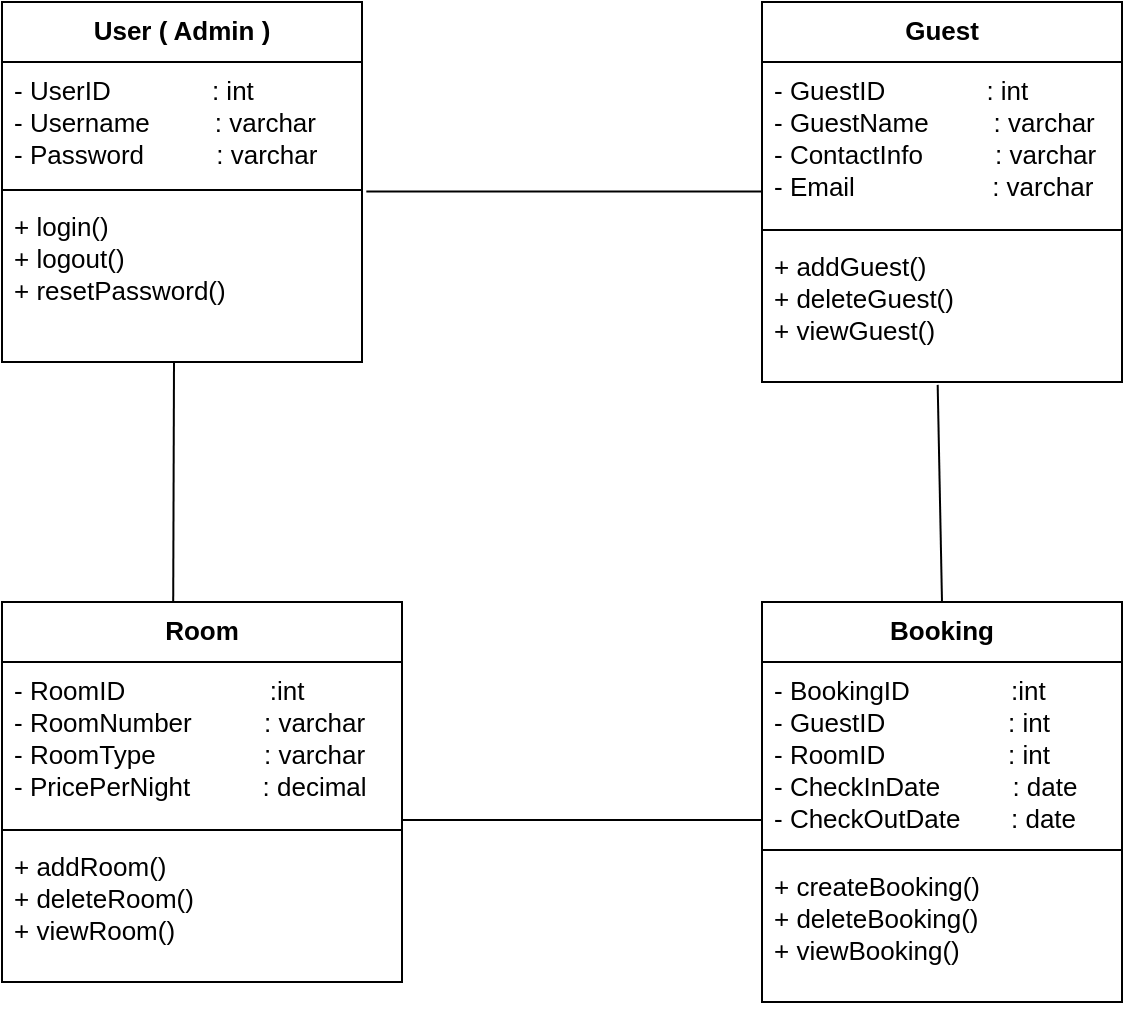 <mxfile version="20.8.16" type="device"><diagram name="Page-1" id="MYt3qWUxnQLonGbMjBaT"><mxGraphModel dx="960" dy="573" grid="1" gridSize="10" guides="1" tooltips="1" connect="1" arrows="1" fold="1" page="1" pageScale="1" pageWidth="827" pageHeight="1169" math="0" shadow="0"><root><mxCell id="0"/><mxCell id="1" parent="0"/><mxCell id="gdFY7wA_MAmuLMZA2sfT-1" value="User ( Admin )" style="swimlane;fontStyle=1;align=center;verticalAlign=top;childLayout=stackLayout;horizontal=1;startSize=30;horizontalStack=0;resizeParent=1;resizeParentMax=0;resizeLast=0;collapsible=1;marginBottom=0;fontSize=13;" vertex="1" parent="1"><mxGeometry x="80" y="90" width="180" height="180" as="geometry"/></mxCell><mxCell id="gdFY7wA_MAmuLMZA2sfT-2" value="- UserID              : int       &#10;- Username         : varchar&#10;- Password          : varchar" style="text;strokeColor=none;fillColor=none;align=left;verticalAlign=top;spacingLeft=4;spacingRight=4;overflow=hidden;rotatable=0;points=[[0,0.5],[1,0.5]];portConstraint=eastwest;fontSize=13;" vertex="1" parent="gdFY7wA_MAmuLMZA2sfT-1"><mxGeometry y="30" width="180" height="60" as="geometry"/></mxCell><mxCell id="gdFY7wA_MAmuLMZA2sfT-3" value="" style="line;strokeWidth=1;fillColor=none;align=left;verticalAlign=middle;spacingTop=-1;spacingLeft=3;spacingRight=3;rotatable=0;labelPosition=right;points=[];portConstraint=eastwest;strokeColor=inherit;fontSize=13;" vertex="1" parent="gdFY7wA_MAmuLMZA2sfT-1"><mxGeometry y="90" width="180" height="8" as="geometry"/></mxCell><mxCell id="gdFY7wA_MAmuLMZA2sfT-4" value="+ login()&#10;+ logout()&#10;+ resetPassword()" style="text;strokeColor=none;fillColor=none;align=left;verticalAlign=top;spacingLeft=4;spacingRight=4;overflow=hidden;rotatable=0;points=[[0,0.5],[1,0.5]];portConstraint=eastwest;fontSize=13;" vertex="1" parent="gdFY7wA_MAmuLMZA2sfT-1"><mxGeometry y="98" width="180" height="82" as="geometry"/></mxCell><mxCell id="gdFY7wA_MAmuLMZA2sfT-5" value="Guest" style="swimlane;fontStyle=1;align=center;verticalAlign=top;childLayout=stackLayout;horizontal=1;startSize=30;horizontalStack=0;resizeParent=1;resizeParentMax=0;resizeLast=0;collapsible=1;marginBottom=0;fontSize=13;" vertex="1" parent="1"><mxGeometry x="460" y="90" width="180" height="190" as="geometry"/></mxCell><mxCell id="gdFY7wA_MAmuLMZA2sfT-6" value="- GuestID              : int       &#10;- GuestName         : varchar&#10;- ContactInfo          : varchar&#10;- Email                   : varchar" style="text;strokeColor=none;fillColor=none;align=left;verticalAlign=top;spacingLeft=4;spacingRight=4;overflow=hidden;rotatable=0;points=[[0,0.5],[1,0.5]];portConstraint=eastwest;fontSize=13;" vertex="1" parent="gdFY7wA_MAmuLMZA2sfT-5"><mxGeometry y="30" width="180" height="80" as="geometry"/></mxCell><mxCell id="gdFY7wA_MAmuLMZA2sfT-7" value="" style="line;strokeWidth=1;fillColor=none;align=left;verticalAlign=middle;spacingTop=-1;spacingLeft=3;spacingRight=3;rotatable=0;labelPosition=right;points=[];portConstraint=eastwest;strokeColor=inherit;fontSize=13;" vertex="1" parent="gdFY7wA_MAmuLMZA2sfT-5"><mxGeometry y="110" width="180" height="8" as="geometry"/></mxCell><mxCell id="gdFY7wA_MAmuLMZA2sfT-8" value="+ addGuest()&#10;+ deleteGuest()&#10;+ viewGuest()" style="text;strokeColor=none;fillColor=none;align=left;verticalAlign=top;spacingLeft=4;spacingRight=4;overflow=hidden;rotatable=0;points=[[0,0.5],[1,0.5]];portConstraint=eastwest;fontSize=13;" vertex="1" parent="gdFY7wA_MAmuLMZA2sfT-5"><mxGeometry y="118" width="180" height="72" as="geometry"/></mxCell><mxCell id="gdFY7wA_MAmuLMZA2sfT-9" value="Room" style="swimlane;fontStyle=1;align=center;verticalAlign=top;childLayout=stackLayout;horizontal=1;startSize=30;horizontalStack=0;resizeParent=1;resizeParentMax=0;resizeLast=0;collapsible=1;marginBottom=0;fontSize=13;" vertex="1" parent="1"><mxGeometry x="80" y="390" width="200" height="190" as="geometry"/></mxCell><mxCell id="gdFY7wA_MAmuLMZA2sfT-10" value="- RoomID                    :int&#10;- RoomNumber          : varchar&#10;- RoomType               : varchar&#10;- PricePerNight          : decimal" style="text;strokeColor=none;fillColor=none;align=left;verticalAlign=top;spacingLeft=4;spacingRight=4;overflow=hidden;rotatable=0;points=[[0,0.5],[1,0.5]];portConstraint=eastwest;fontSize=13;" vertex="1" parent="gdFY7wA_MAmuLMZA2sfT-9"><mxGeometry y="30" width="200" height="80" as="geometry"/></mxCell><mxCell id="gdFY7wA_MAmuLMZA2sfT-11" value="" style="line;strokeWidth=1;fillColor=none;align=left;verticalAlign=middle;spacingTop=-1;spacingLeft=3;spacingRight=3;rotatable=0;labelPosition=right;points=[];portConstraint=eastwest;strokeColor=inherit;fontSize=13;" vertex="1" parent="gdFY7wA_MAmuLMZA2sfT-9"><mxGeometry y="110" width="200" height="8" as="geometry"/></mxCell><mxCell id="gdFY7wA_MAmuLMZA2sfT-12" value="+ addRoom()&#10;+ deleteRoom()&#10;+ viewRoom()" style="text;strokeColor=none;fillColor=none;align=left;verticalAlign=top;spacingLeft=4;spacingRight=4;overflow=hidden;rotatable=0;points=[[0,0.5],[1,0.5]];portConstraint=eastwest;fontSize=13;" vertex="1" parent="gdFY7wA_MAmuLMZA2sfT-9"><mxGeometry y="118" width="200" height="72" as="geometry"/></mxCell><mxCell id="gdFY7wA_MAmuLMZA2sfT-13" value="Booking" style="swimlane;fontStyle=1;align=center;verticalAlign=top;childLayout=stackLayout;horizontal=1;startSize=30;horizontalStack=0;resizeParent=1;resizeParentMax=0;resizeLast=0;collapsible=1;marginBottom=0;fontSize=13;" vertex="1" parent="1"><mxGeometry x="460" y="390" width="180" height="200" as="geometry"/></mxCell><mxCell id="gdFY7wA_MAmuLMZA2sfT-14" value="- BookingID              :int&#10;- GuestID                 : int&#10;- RoomID                 : int&#10;- CheckInDate          : date&#10;- CheckOutDate       : date" style="text;strokeColor=none;fillColor=none;align=left;verticalAlign=top;spacingLeft=4;spacingRight=4;overflow=hidden;rotatable=0;points=[[0,0.5],[1,0.5]];portConstraint=eastwest;fontSize=13;" vertex="1" parent="gdFY7wA_MAmuLMZA2sfT-13"><mxGeometry y="30" width="180" height="90" as="geometry"/></mxCell><mxCell id="gdFY7wA_MAmuLMZA2sfT-15" value="" style="line;strokeWidth=1;fillColor=none;align=left;verticalAlign=middle;spacingTop=-1;spacingLeft=3;spacingRight=3;rotatable=0;labelPosition=right;points=[];portConstraint=eastwest;strokeColor=inherit;fontSize=13;" vertex="1" parent="gdFY7wA_MAmuLMZA2sfT-13"><mxGeometry y="120" width="180" height="8" as="geometry"/></mxCell><mxCell id="gdFY7wA_MAmuLMZA2sfT-16" value="+ createBooking()&#10;+ deleteBooking()&#10;+ viewBooking()" style="text;strokeColor=none;fillColor=none;align=left;verticalAlign=top;spacingLeft=4;spacingRight=4;overflow=hidden;rotatable=0;points=[[0,0.5],[1,0.5]];portConstraint=eastwest;fontSize=13;" vertex="1" parent="gdFY7wA_MAmuLMZA2sfT-13"><mxGeometry y="128" width="180" height="72" as="geometry"/></mxCell><mxCell id="gdFY7wA_MAmuLMZA2sfT-18" value="" style="endArrow=none;html=1;rounded=0;fontSize=13;exitX=1.012;exitY=-0.039;exitDx=0;exitDy=0;exitPerimeter=0;entryX=0;entryY=0.81;entryDx=0;entryDy=0;entryPerimeter=0;strokeColor=default;" edge="1" parent="1" source="gdFY7wA_MAmuLMZA2sfT-4" target="gdFY7wA_MAmuLMZA2sfT-6"><mxGeometry width="50" height="50" relative="1" as="geometry"><mxPoint x="360" y="320" as="sourcePoint"/><mxPoint x="410" y="270" as="targetPoint"/></mxGeometry></mxCell><mxCell id="gdFY7wA_MAmuLMZA2sfT-19" value="" style="endArrow=none;html=1;rounded=0;fontSize=13;entryX=0.428;entryY=0.002;entryDx=0;entryDy=0;entryPerimeter=0;" edge="1" parent="1" target="gdFY7wA_MAmuLMZA2sfT-9"><mxGeometry width="50" height="50" relative="1" as="geometry"><mxPoint x="166" y="270" as="sourcePoint"/><mxPoint x="410" y="270" as="targetPoint"/></mxGeometry></mxCell><mxCell id="gdFY7wA_MAmuLMZA2sfT-21" value="" style="endArrow=none;html=1;rounded=0;fontSize=13;entryX=0.488;entryY=1.02;entryDx=0;entryDy=0;entryPerimeter=0;exitX=0.5;exitY=0;exitDx=0;exitDy=0;" edge="1" parent="1" source="gdFY7wA_MAmuLMZA2sfT-13" target="gdFY7wA_MAmuLMZA2sfT-8"><mxGeometry width="50" height="50" relative="1" as="geometry"><mxPoint x="360" y="320" as="sourcePoint"/><mxPoint x="410" y="270" as="targetPoint"/></mxGeometry></mxCell><mxCell id="gdFY7wA_MAmuLMZA2sfT-22" value="" style="endArrow=none;html=1;rounded=0;fontSize=13;" edge="1" parent="1"><mxGeometry width="50" height="50" relative="1" as="geometry"><mxPoint x="280" y="499" as="sourcePoint"/><mxPoint x="460" y="499" as="targetPoint"/></mxGeometry></mxCell></root></mxGraphModel></diagram></mxfile>